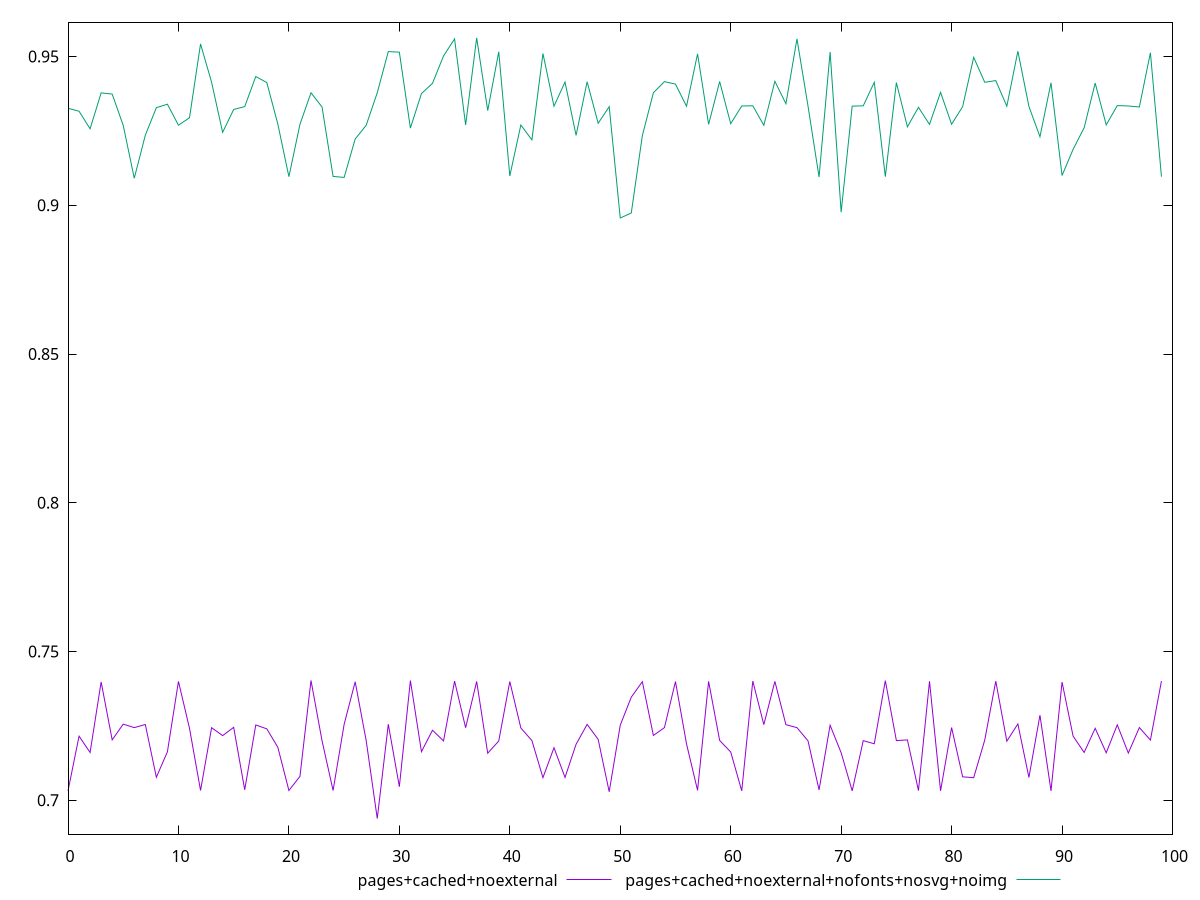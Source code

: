 $_0 <<EOF
0.7031597476378567
0.7215595402133141
0.7160776491208268
0.7397833526245878
0.7203143818940163
0.725601868358957
0.724432011024469
0.725473420153397
0.707746941598082
0.7162989750386589
0.7399573250897743
0.7242136799960419
0.7033133241813314
0.7244064618224448
0.7217410608123157
0.7245296830819057
0.7035322799709701
0.7253126786768224
0.7240204589279017
0.7178008310827977
0.7033027732332401
0.7080401920732489
0.7402875067534762
0.7200195721816292
0.7033045720089757
0.7255173412791742
0.73984403841215
0.7200050356060425
0.6938788094341487
0.7255722263604525
0.7045694670869378
0.7402473940828304
0.7163445028837613
0.7235453861264506
0.7199596436191598
0.74006781829826
0.724404737047241
0.739941067281506
0.7158302972666369
0.7199338217841975
0.7399191339040698
0.7243128117062377
0.720083154485836
0.7076203511092648
0.7176712115040071
0.7076992917782049
0.7188307076045614
0.7255073837896228
0.7204798574747554
0.7028714053341002
0.7252465390878859
0.7346772353116984
0.7398720340727653
0.7217922970082165
0.7244295429573264
0.7399057584321411
0.718957400333138
0.7033539452853965
0.7399665137664252
0.7201312584296906
0.7162474714480039
0.7031721401989307
0.7400768960618782
0.7254326918122311
0.7399712918098288
0.7254090078631475
0.7244302838470094
0.7199878965411515
0.7035017674324229
0.7252340186631551
0.7159835902352252
0.7031817531646308
0.7200456337638337
0.7189990472374084
0.7402282016309383
0.7200714527241717
0.7203011219646842
0.7032887771122202
0.7399976383530918
0.7031913752321103
0.7244609173885118
0.7078942538234991
0.7075971689672176
0.7202319825297744
0.7400496567297293
0.7198762706901951
0.7256624448218738
0.707688917477632
0.72861004562857
0.7031663887808663
0.7397458394687885
0.7215869040379136
0.7160808254718684
0.7242065209623489
0.7159730497946568
0.7253713293846309
0.7158808711299097
0.724458382444532
0.7202481324652555
0.7400863555815087
EOF
$_1 <<EOF
0.9326015846323871
0.9316061866017107
0.9256985785165827
0.9377708533681751
0.9373730998434717
0.9268361681905704
0.9090852358714951
0.9235394444447063
0.9328020313294064
0.9339679782255069
0.9269118147926302
0.9294205979561003
0.9542253157208926
0.9413336177407109
0.9245092919675852
0.9322058860624638
0.9331661285916856
0.9432791193296997
0.9412349683683671
0.9272489198494178
0.9095957271637913
0.927196888362436
0.9377995649670844
0.9330357890382005
0.9097037629369186
0.9093560622223618
0.9222624250697629
0.9269027475884574
0.9378294973901165
0.9516594495920411
0.9514584934837869
0.9259351542570886
0.9375394706286615
0.940976989097799
0.9501859988101602
0.9559187862487959
0.9269803639284511
0.956249312693343
0.9318218648346872
0.9516074106387746
0.9098384383543234
0.9269815978568097
0.9219720697909344
0.9510090735812681
0.9332829875457975
0.9414196899912001
0.9234905982796456
0.9415098025766442
0.9275566510539826
0.9331256500661078
0.8957214736941205
0.8974118607907691
0.9233897155606579
0.9378285884289768
0.941549542790098
0.9407186123272142
0.933287254965889
0.9508814782510155
0.927189330137389
0.941589233981455
0.9274117901231952
0.933372948918613
0.933435147365497
0.9268659454496543
0.9416736334588482
0.9341162186081512
0.9559505505881496
0.9333378080593872
0.9094733849340454
0.9515101079025028
0.8976754672517656
0.9333282754874852
0.9334239196006097
0.9413399807744686
0.9096055700929269
0.9412244709428053
0.9263703269661585
0.9329129838739192
0.9271782674220294
0.9379541991209903
0.9272345334065748
0.9331499881695318
0.9497257282980551
0.9413362955065735
0.9419040323952445
0.933283730605194
0.9517738983315419
0.933223961626658
0.9230401857737734
0.9411729061943193
0.9100007556785055
0.9187933192011479
0.9260405328580349
0.9410662919882156
0.9270105286469463
0.9334989460141973
0.9333707835023075
0.9330293067166187
0.9512751301472774
0.9096108267180765
EOF
set key outside below
set terminal svg
set yrange [0.6886313993689648:0.9614967227585269]
plot $_0 with line title "pages+cached+noexternal", $_1 with line title "pages+cached+noexternal+nofonts+nosvg+noimg",